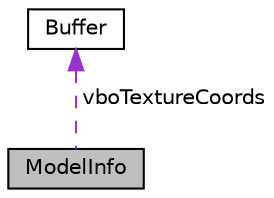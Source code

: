 digraph "ModelInfo"
{
 // LATEX_PDF_SIZE
  edge [fontname="Helvetica",fontsize="10",labelfontname="Helvetica",labelfontsize="10"];
  node [fontname="Helvetica",fontsize="10",shape=record];
  Node1 [label="ModelInfo",height=0.2,width=0.4,color="black", fillcolor="grey75", style="filled", fontcolor="black",tooltip=" "];
  Node2 -> Node1 [dir="back",color="darkorchid3",fontsize="10",style="dashed",label=" vboTextureCoords" ,fontname="Helvetica"];
  Node2 [label="Buffer",height=0.2,width=0.4,color="black", fillcolor="white", style="filled",URL="$class_buffer.html",tooltip=" "];
}
